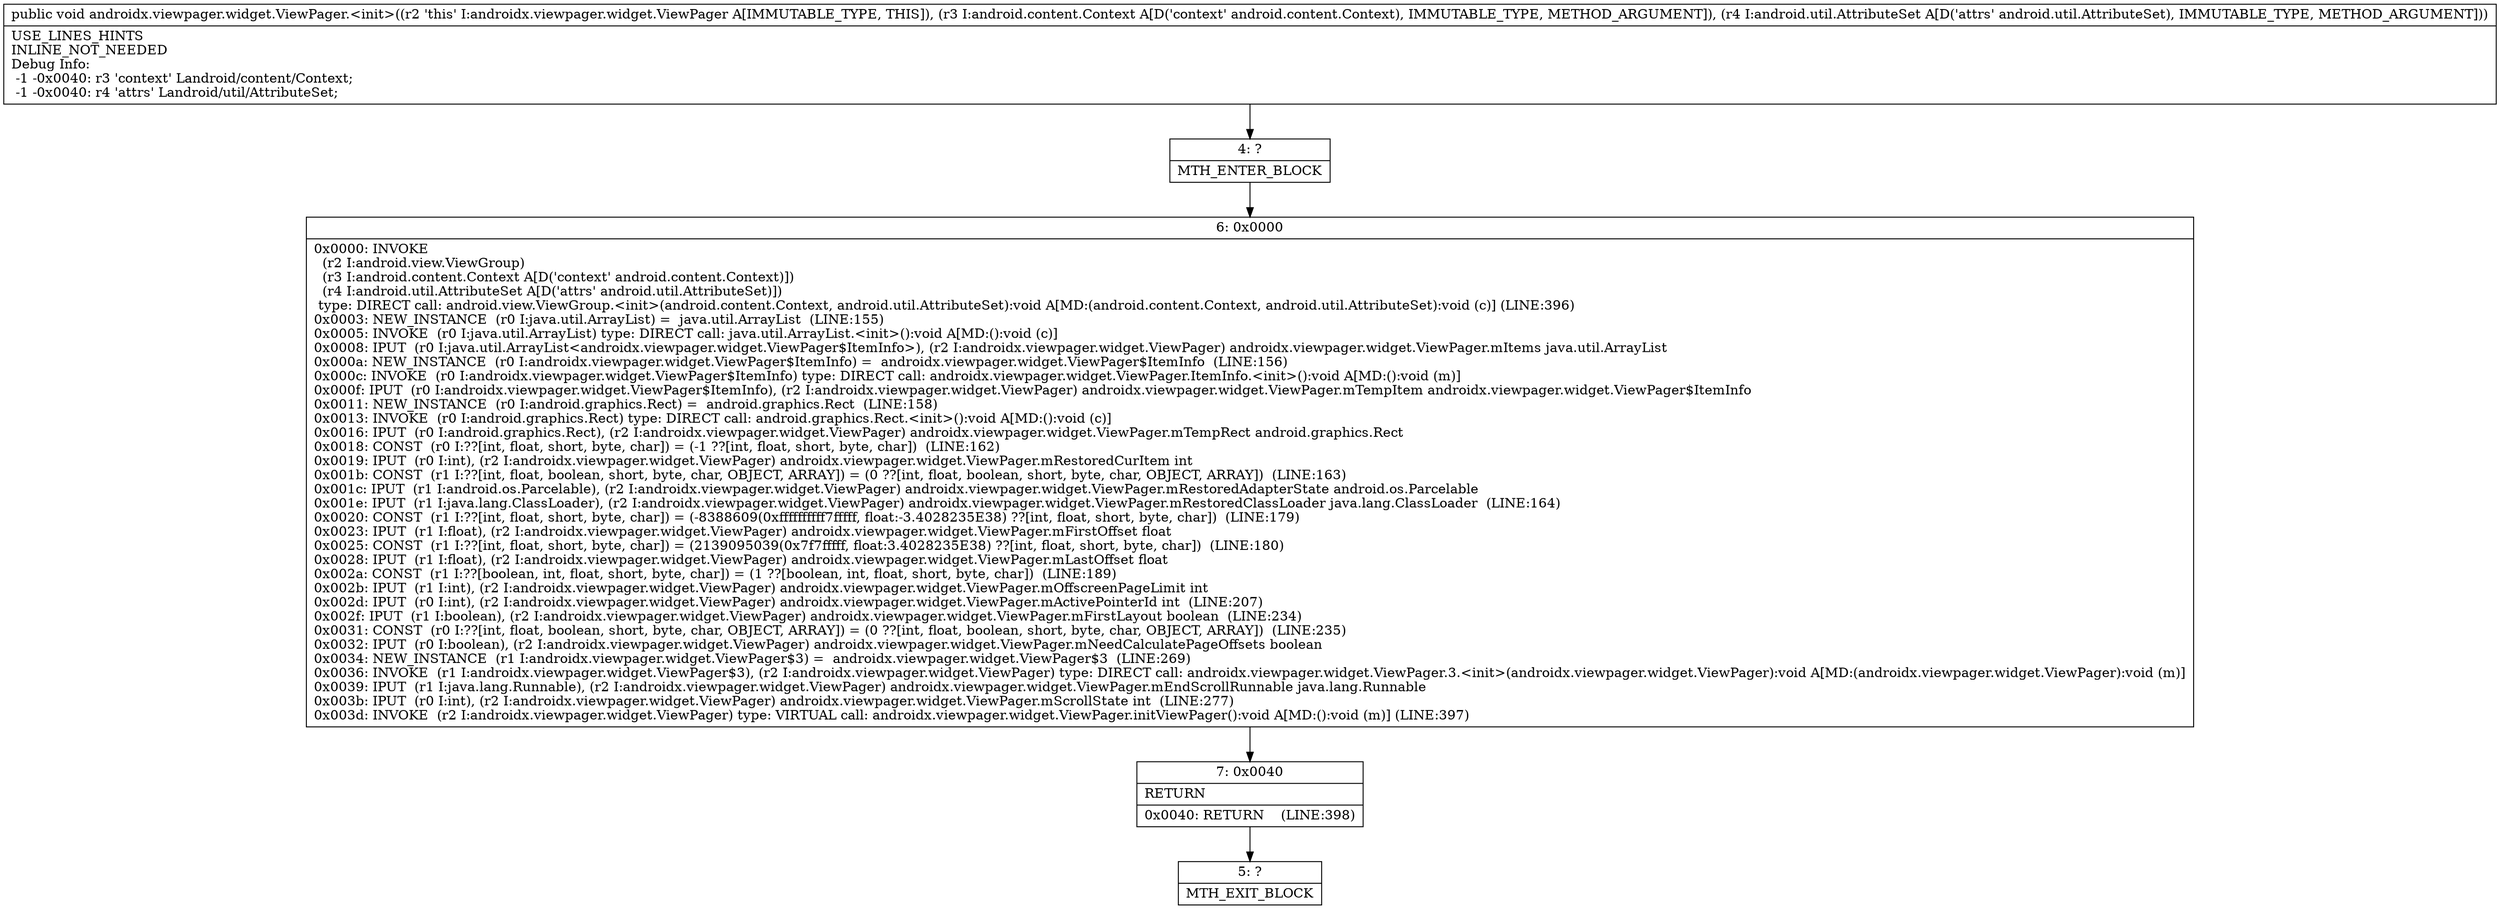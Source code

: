 digraph "CFG forandroidx.viewpager.widget.ViewPager.\<init\>(Landroid\/content\/Context;Landroid\/util\/AttributeSet;)V" {
Node_4 [shape=record,label="{4\:\ ?|MTH_ENTER_BLOCK\l}"];
Node_6 [shape=record,label="{6\:\ 0x0000|0x0000: INVOKE  \l  (r2 I:android.view.ViewGroup)\l  (r3 I:android.content.Context A[D('context' android.content.Context)])\l  (r4 I:android.util.AttributeSet A[D('attrs' android.util.AttributeSet)])\l type: DIRECT call: android.view.ViewGroup.\<init\>(android.content.Context, android.util.AttributeSet):void A[MD:(android.content.Context, android.util.AttributeSet):void (c)] (LINE:396)\l0x0003: NEW_INSTANCE  (r0 I:java.util.ArrayList) =  java.util.ArrayList  (LINE:155)\l0x0005: INVOKE  (r0 I:java.util.ArrayList) type: DIRECT call: java.util.ArrayList.\<init\>():void A[MD:():void (c)]\l0x0008: IPUT  (r0 I:java.util.ArrayList\<androidx.viewpager.widget.ViewPager$ItemInfo\>), (r2 I:androidx.viewpager.widget.ViewPager) androidx.viewpager.widget.ViewPager.mItems java.util.ArrayList \l0x000a: NEW_INSTANCE  (r0 I:androidx.viewpager.widget.ViewPager$ItemInfo) =  androidx.viewpager.widget.ViewPager$ItemInfo  (LINE:156)\l0x000c: INVOKE  (r0 I:androidx.viewpager.widget.ViewPager$ItemInfo) type: DIRECT call: androidx.viewpager.widget.ViewPager.ItemInfo.\<init\>():void A[MD:():void (m)]\l0x000f: IPUT  (r0 I:androidx.viewpager.widget.ViewPager$ItemInfo), (r2 I:androidx.viewpager.widget.ViewPager) androidx.viewpager.widget.ViewPager.mTempItem androidx.viewpager.widget.ViewPager$ItemInfo \l0x0011: NEW_INSTANCE  (r0 I:android.graphics.Rect) =  android.graphics.Rect  (LINE:158)\l0x0013: INVOKE  (r0 I:android.graphics.Rect) type: DIRECT call: android.graphics.Rect.\<init\>():void A[MD:():void (c)]\l0x0016: IPUT  (r0 I:android.graphics.Rect), (r2 I:androidx.viewpager.widget.ViewPager) androidx.viewpager.widget.ViewPager.mTempRect android.graphics.Rect \l0x0018: CONST  (r0 I:??[int, float, short, byte, char]) = (\-1 ??[int, float, short, byte, char])  (LINE:162)\l0x0019: IPUT  (r0 I:int), (r2 I:androidx.viewpager.widget.ViewPager) androidx.viewpager.widget.ViewPager.mRestoredCurItem int \l0x001b: CONST  (r1 I:??[int, float, boolean, short, byte, char, OBJECT, ARRAY]) = (0 ??[int, float, boolean, short, byte, char, OBJECT, ARRAY])  (LINE:163)\l0x001c: IPUT  (r1 I:android.os.Parcelable), (r2 I:androidx.viewpager.widget.ViewPager) androidx.viewpager.widget.ViewPager.mRestoredAdapterState android.os.Parcelable \l0x001e: IPUT  (r1 I:java.lang.ClassLoader), (r2 I:androidx.viewpager.widget.ViewPager) androidx.viewpager.widget.ViewPager.mRestoredClassLoader java.lang.ClassLoader  (LINE:164)\l0x0020: CONST  (r1 I:??[int, float, short, byte, char]) = (\-8388609(0xffffffffff7fffff, float:\-3.4028235E38) ??[int, float, short, byte, char])  (LINE:179)\l0x0023: IPUT  (r1 I:float), (r2 I:androidx.viewpager.widget.ViewPager) androidx.viewpager.widget.ViewPager.mFirstOffset float \l0x0025: CONST  (r1 I:??[int, float, short, byte, char]) = (2139095039(0x7f7fffff, float:3.4028235E38) ??[int, float, short, byte, char])  (LINE:180)\l0x0028: IPUT  (r1 I:float), (r2 I:androidx.viewpager.widget.ViewPager) androidx.viewpager.widget.ViewPager.mLastOffset float \l0x002a: CONST  (r1 I:??[boolean, int, float, short, byte, char]) = (1 ??[boolean, int, float, short, byte, char])  (LINE:189)\l0x002b: IPUT  (r1 I:int), (r2 I:androidx.viewpager.widget.ViewPager) androidx.viewpager.widget.ViewPager.mOffscreenPageLimit int \l0x002d: IPUT  (r0 I:int), (r2 I:androidx.viewpager.widget.ViewPager) androidx.viewpager.widget.ViewPager.mActivePointerId int  (LINE:207)\l0x002f: IPUT  (r1 I:boolean), (r2 I:androidx.viewpager.widget.ViewPager) androidx.viewpager.widget.ViewPager.mFirstLayout boolean  (LINE:234)\l0x0031: CONST  (r0 I:??[int, float, boolean, short, byte, char, OBJECT, ARRAY]) = (0 ??[int, float, boolean, short, byte, char, OBJECT, ARRAY])  (LINE:235)\l0x0032: IPUT  (r0 I:boolean), (r2 I:androidx.viewpager.widget.ViewPager) androidx.viewpager.widget.ViewPager.mNeedCalculatePageOffsets boolean \l0x0034: NEW_INSTANCE  (r1 I:androidx.viewpager.widget.ViewPager$3) =  androidx.viewpager.widget.ViewPager$3  (LINE:269)\l0x0036: INVOKE  (r1 I:androidx.viewpager.widget.ViewPager$3), (r2 I:androidx.viewpager.widget.ViewPager) type: DIRECT call: androidx.viewpager.widget.ViewPager.3.\<init\>(androidx.viewpager.widget.ViewPager):void A[MD:(androidx.viewpager.widget.ViewPager):void (m)]\l0x0039: IPUT  (r1 I:java.lang.Runnable), (r2 I:androidx.viewpager.widget.ViewPager) androidx.viewpager.widget.ViewPager.mEndScrollRunnable java.lang.Runnable \l0x003b: IPUT  (r0 I:int), (r2 I:androidx.viewpager.widget.ViewPager) androidx.viewpager.widget.ViewPager.mScrollState int  (LINE:277)\l0x003d: INVOKE  (r2 I:androidx.viewpager.widget.ViewPager) type: VIRTUAL call: androidx.viewpager.widget.ViewPager.initViewPager():void A[MD:():void (m)] (LINE:397)\l}"];
Node_7 [shape=record,label="{7\:\ 0x0040|RETURN\l|0x0040: RETURN    (LINE:398)\l}"];
Node_5 [shape=record,label="{5\:\ ?|MTH_EXIT_BLOCK\l}"];
MethodNode[shape=record,label="{public void androidx.viewpager.widget.ViewPager.\<init\>((r2 'this' I:androidx.viewpager.widget.ViewPager A[IMMUTABLE_TYPE, THIS]), (r3 I:android.content.Context A[D('context' android.content.Context), IMMUTABLE_TYPE, METHOD_ARGUMENT]), (r4 I:android.util.AttributeSet A[D('attrs' android.util.AttributeSet), IMMUTABLE_TYPE, METHOD_ARGUMENT]))  | USE_LINES_HINTS\lINLINE_NOT_NEEDED\lDebug Info:\l  \-1 \-0x0040: r3 'context' Landroid\/content\/Context;\l  \-1 \-0x0040: r4 'attrs' Landroid\/util\/AttributeSet;\l}"];
MethodNode -> Node_4;Node_4 -> Node_6;
Node_6 -> Node_7;
Node_7 -> Node_5;
}

